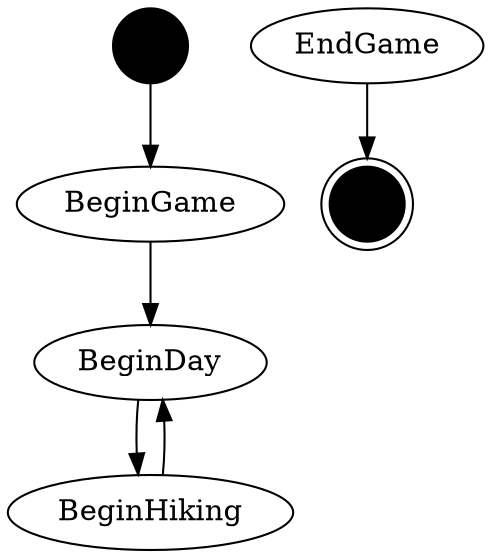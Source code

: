 digraph states {
    start [label="" shape=circle style=filled color=black]
    end [label="" shape=doublecircle style=filled color=black]
    start -> BeginGame
    BeginGame -> BeginDay
    BeginDay -> BeginHiking
    BeginHiking -> BeginDay
    EndGame -> end
    
}

